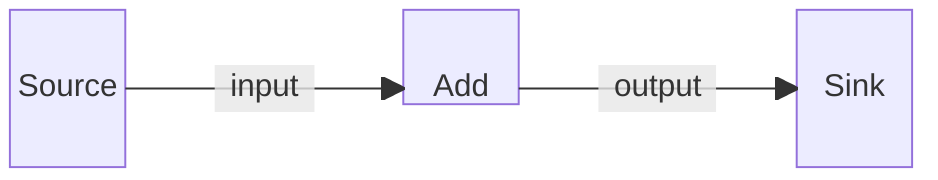 block-beta
    columns 7
    Source space:2 Add space:2 Sink
    Source-- "input" -->Add
    Add-- "output" -->Sink

    classDef block height:48px,padding:8px;
    classDef hidden visibility:none;
    class Add block
    class Source hidden
    class Sink hidden
